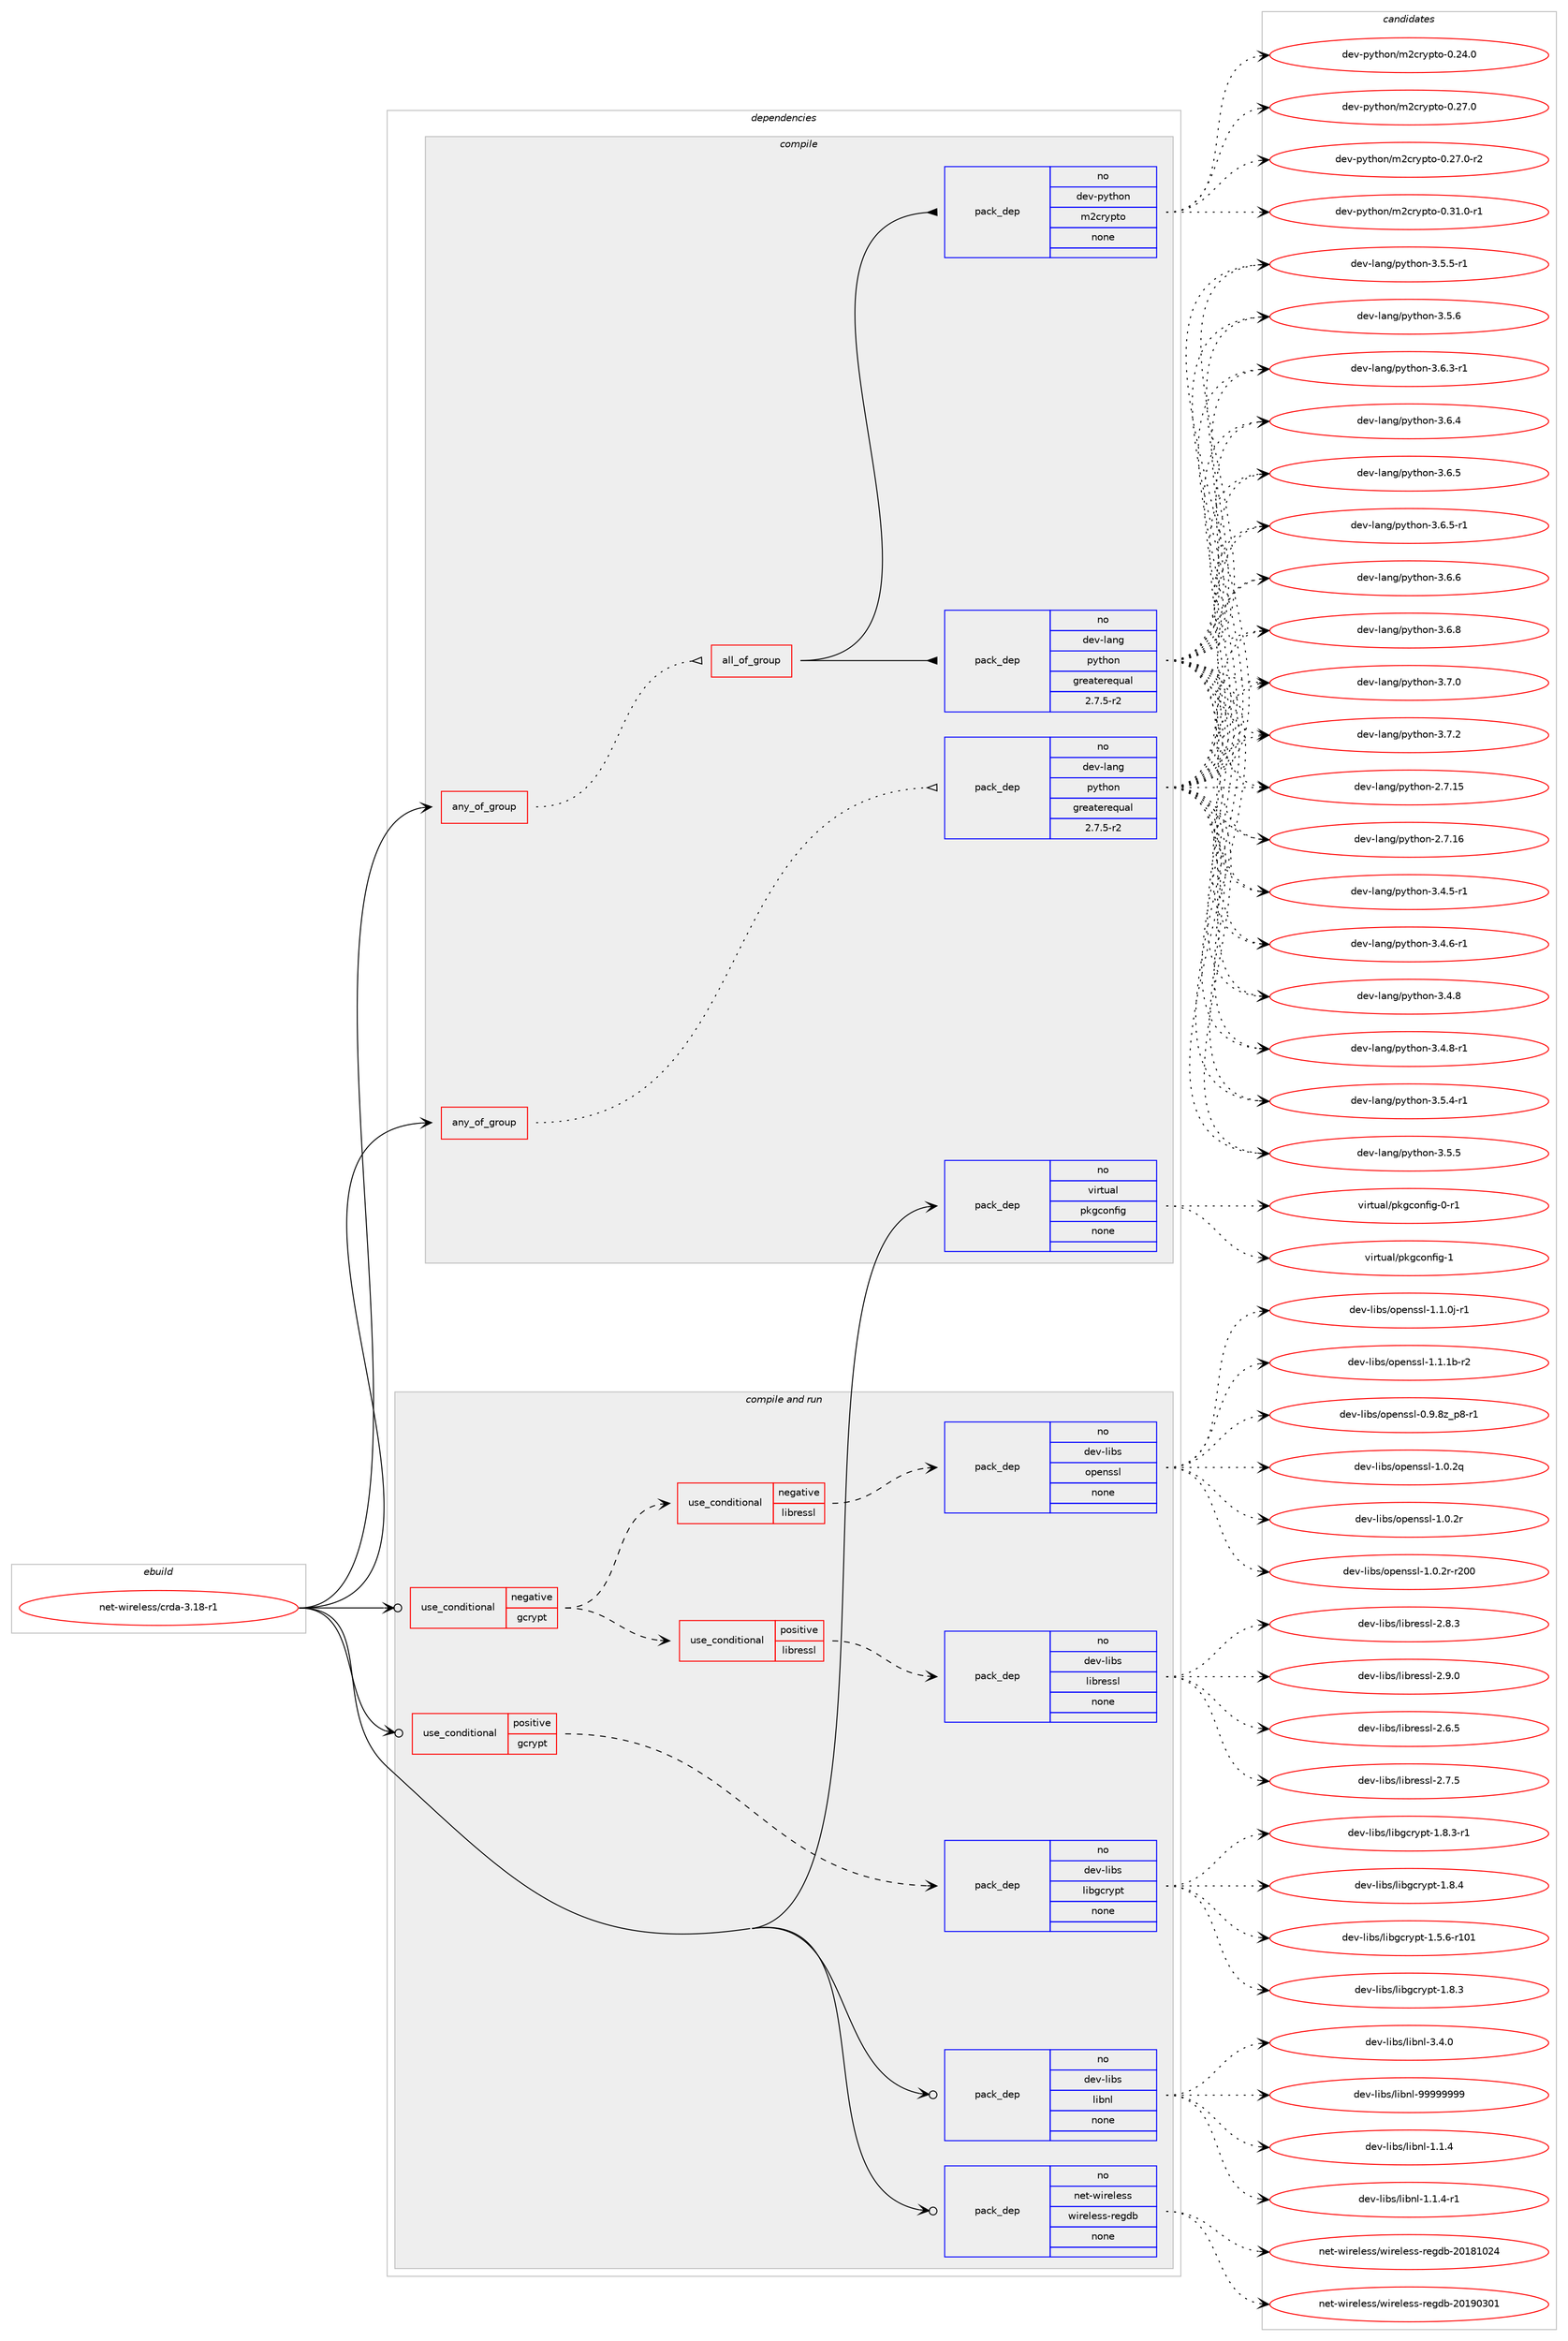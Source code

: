 digraph prolog {

# *************
# Graph options
# *************

newrank=true;
concentrate=true;
compound=true;
graph [rankdir=LR,fontname=Helvetica,fontsize=10,ranksep=1.5];#, ranksep=2.5, nodesep=0.2];
edge  [arrowhead=vee];
node  [fontname=Helvetica,fontsize=10];

# **********
# The ebuild
# **********

subgraph cluster_leftcol {
color=gray;
rank=same;
label=<<i>ebuild</i>>;
id [label="net-wireless/crda-3.18-r1", color=red, width=4, href="../net-wireless/crda-3.18-r1.svg"];
}

# ****************
# The dependencies
# ****************

subgraph cluster_midcol {
color=gray;
label=<<i>dependencies</i>>;
subgraph cluster_compile {
fillcolor="#eeeeee";
style=filled;
label=<<i>compile</i>>;
subgraph any26658 {
dependency1679946 [label=<<TABLE BORDER="0" CELLBORDER="1" CELLSPACING="0" CELLPADDING="4"><TR><TD CELLPADDING="10">any_of_group</TD></TR></TABLE>>, shape=none, color=red];subgraph all843 {
dependency1679947 [label=<<TABLE BORDER="0" CELLBORDER="1" CELLSPACING="0" CELLPADDING="4"><TR><TD CELLPADDING="10">all_of_group</TD></TR></TABLE>>, shape=none, color=red];subgraph pack1201267 {
dependency1679948 [label=<<TABLE BORDER="0" CELLBORDER="1" CELLSPACING="0" CELLPADDING="4" WIDTH="220"><TR><TD ROWSPAN="6" CELLPADDING="30">pack_dep</TD></TR><TR><TD WIDTH="110">no</TD></TR><TR><TD>dev-lang</TD></TR><TR><TD>python</TD></TR><TR><TD>greaterequal</TD></TR><TR><TD>2.7.5-r2</TD></TR></TABLE>>, shape=none, color=blue];
}
dependency1679947:e -> dependency1679948:w [weight=20,style="solid",arrowhead="inv"];
subgraph pack1201268 {
dependency1679949 [label=<<TABLE BORDER="0" CELLBORDER="1" CELLSPACING="0" CELLPADDING="4" WIDTH="220"><TR><TD ROWSPAN="6" CELLPADDING="30">pack_dep</TD></TR><TR><TD WIDTH="110">no</TD></TR><TR><TD>dev-python</TD></TR><TR><TD>m2crypto</TD></TR><TR><TD>none</TD></TR><TR><TD></TD></TR></TABLE>>, shape=none, color=blue];
}
dependency1679947:e -> dependency1679949:w [weight=20,style="solid",arrowhead="inv"];
}
dependency1679946:e -> dependency1679947:w [weight=20,style="dotted",arrowhead="oinv"];
}
id:e -> dependency1679946:w [weight=20,style="solid",arrowhead="vee"];
subgraph any26659 {
dependency1679950 [label=<<TABLE BORDER="0" CELLBORDER="1" CELLSPACING="0" CELLPADDING="4"><TR><TD CELLPADDING="10">any_of_group</TD></TR></TABLE>>, shape=none, color=red];subgraph pack1201269 {
dependency1679951 [label=<<TABLE BORDER="0" CELLBORDER="1" CELLSPACING="0" CELLPADDING="4" WIDTH="220"><TR><TD ROWSPAN="6" CELLPADDING="30">pack_dep</TD></TR><TR><TD WIDTH="110">no</TD></TR><TR><TD>dev-lang</TD></TR><TR><TD>python</TD></TR><TR><TD>greaterequal</TD></TR><TR><TD>2.7.5-r2</TD></TR></TABLE>>, shape=none, color=blue];
}
dependency1679950:e -> dependency1679951:w [weight=20,style="dotted",arrowhead="oinv"];
}
id:e -> dependency1679950:w [weight=20,style="solid",arrowhead="vee"];
subgraph pack1201270 {
dependency1679952 [label=<<TABLE BORDER="0" CELLBORDER="1" CELLSPACING="0" CELLPADDING="4" WIDTH="220"><TR><TD ROWSPAN="6" CELLPADDING="30">pack_dep</TD></TR><TR><TD WIDTH="110">no</TD></TR><TR><TD>virtual</TD></TR><TR><TD>pkgconfig</TD></TR><TR><TD>none</TD></TR><TR><TD></TD></TR></TABLE>>, shape=none, color=blue];
}
id:e -> dependency1679952:w [weight=20,style="solid",arrowhead="vee"];
}
subgraph cluster_compileandrun {
fillcolor="#eeeeee";
style=filled;
label=<<i>compile and run</i>>;
subgraph cond451181 {
dependency1679953 [label=<<TABLE BORDER="0" CELLBORDER="1" CELLSPACING="0" CELLPADDING="4"><TR><TD ROWSPAN="3" CELLPADDING="10">use_conditional</TD></TR><TR><TD>negative</TD></TR><TR><TD>gcrypt</TD></TR></TABLE>>, shape=none, color=red];
subgraph cond451182 {
dependency1679954 [label=<<TABLE BORDER="0" CELLBORDER="1" CELLSPACING="0" CELLPADDING="4"><TR><TD ROWSPAN="3" CELLPADDING="10">use_conditional</TD></TR><TR><TD>negative</TD></TR><TR><TD>libressl</TD></TR></TABLE>>, shape=none, color=red];
subgraph pack1201271 {
dependency1679955 [label=<<TABLE BORDER="0" CELLBORDER="1" CELLSPACING="0" CELLPADDING="4" WIDTH="220"><TR><TD ROWSPAN="6" CELLPADDING="30">pack_dep</TD></TR><TR><TD WIDTH="110">no</TD></TR><TR><TD>dev-libs</TD></TR><TR><TD>openssl</TD></TR><TR><TD>none</TD></TR><TR><TD></TD></TR></TABLE>>, shape=none, color=blue];
}
dependency1679954:e -> dependency1679955:w [weight=20,style="dashed",arrowhead="vee"];
}
dependency1679953:e -> dependency1679954:w [weight=20,style="dashed",arrowhead="vee"];
subgraph cond451183 {
dependency1679956 [label=<<TABLE BORDER="0" CELLBORDER="1" CELLSPACING="0" CELLPADDING="4"><TR><TD ROWSPAN="3" CELLPADDING="10">use_conditional</TD></TR><TR><TD>positive</TD></TR><TR><TD>libressl</TD></TR></TABLE>>, shape=none, color=red];
subgraph pack1201272 {
dependency1679957 [label=<<TABLE BORDER="0" CELLBORDER="1" CELLSPACING="0" CELLPADDING="4" WIDTH="220"><TR><TD ROWSPAN="6" CELLPADDING="30">pack_dep</TD></TR><TR><TD WIDTH="110">no</TD></TR><TR><TD>dev-libs</TD></TR><TR><TD>libressl</TD></TR><TR><TD>none</TD></TR><TR><TD></TD></TR></TABLE>>, shape=none, color=blue];
}
dependency1679956:e -> dependency1679957:w [weight=20,style="dashed",arrowhead="vee"];
}
dependency1679953:e -> dependency1679956:w [weight=20,style="dashed",arrowhead="vee"];
}
id:e -> dependency1679953:w [weight=20,style="solid",arrowhead="odotvee"];
subgraph cond451184 {
dependency1679958 [label=<<TABLE BORDER="0" CELLBORDER="1" CELLSPACING="0" CELLPADDING="4"><TR><TD ROWSPAN="3" CELLPADDING="10">use_conditional</TD></TR><TR><TD>positive</TD></TR><TR><TD>gcrypt</TD></TR></TABLE>>, shape=none, color=red];
subgraph pack1201273 {
dependency1679959 [label=<<TABLE BORDER="0" CELLBORDER="1" CELLSPACING="0" CELLPADDING="4" WIDTH="220"><TR><TD ROWSPAN="6" CELLPADDING="30">pack_dep</TD></TR><TR><TD WIDTH="110">no</TD></TR><TR><TD>dev-libs</TD></TR><TR><TD>libgcrypt</TD></TR><TR><TD>none</TD></TR><TR><TD></TD></TR></TABLE>>, shape=none, color=blue];
}
dependency1679958:e -> dependency1679959:w [weight=20,style="dashed",arrowhead="vee"];
}
id:e -> dependency1679958:w [weight=20,style="solid",arrowhead="odotvee"];
subgraph pack1201274 {
dependency1679960 [label=<<TABLE BORDER="0" CELLBORDER="1" CELLSPACING="0" CELLPADDING="4" WIDTH="220"><TR><TD ROWSPAN="6" CELLPADDING="30">pack_dep</TD></TR><TR><TD WIDTH="110">no</TD></TR><TR><TD>dev-libs</TD></TR><TR><TD>libnl</TD></TR><TR><TD>none</TD></TR><TR><TD></TD></TR></TABLE>>, shape=none, color=blue];
}
id:e -> dependency1679960:w [weight=20,style="solid",arrowhead="odotvee"];
subgraph pack1201275 {
dependency1679961 [label=<<TABLE BORDER="0" CELLBORDER="1" CELLSPACING="0" CELLPADDING="4" WIDTH="220"><TR><TD ROWSPAN="6" CELLPADDING="30">pack_dep</TD></TR><TR><TD WIDTH="110">no</TD></TR><TR><TD>net-wireless</TD></TR><TR><TD>wireless-regdb</TD></TR><TR><TD>none</TD></TR><TR><TD></TD></TR></TABLE>>, shape=none, color=blue];
}
id:e -> dependency1679961:w [weight=20,style="solid",arrowhead="odotvee"];
}
subgraph cluster_run {
fillcolor="#eeeeee";
style=filled;
label=<<i>run</i>>;
}
}

# **************
# The candidates
# **************

subgraph cluster_choices {
rank=same;
color=gray;
label=<<i>candidates</i>>;

subgraph choice1201267 {
color=black;
nodesep=1;
choice10010111845108971101034711212111610411111045504655464953 [label="dev-lang/python-2.7.15", color=red, width=4,href="../dev-lang/python-2.7.15.svg"];
choice10010111845108971101034711212111610411111045504655464954 [label="dev-lang/python-2.7.16", color=red, width=4,href="../dev-lang/python-2.7.16.svg"];
choice1001011184510897110103471121211161041111104551465246534511449 [label="dev-lang/python-3.4.5-r1", color=red, width=4,href="../dev-lang/python-3.4.5-r1.svg"];
choice1001011184510897110103471121211161041111104551465246544511449 [label="dev-lang/python-3.4.6-r1", color=red, width=4,href="../dev-lang/python-3.4.6-r1.svg"];
choice100101118451089711010347112121116104111110455146524656 [label="dev-lang/python-3.4.8", color=red, width=4,href="../dev-lang/python-3.4.8.svg"];
choice1001011184510897110103471121211161041111104551465246564511449 [label="dev-lang/python-3.4.8-r1", color=red, width=4,href="../dev-lang/python-3.4.8-r1.svg"];
choice1001011184510897110103471121211161041111104551465346524511449 [label="dev-lang/python-3.5.4-r1", color=red, width=4,href="../dev-lang/python-3.5.4-r1.svg"];
choice100101118451089711010347112121116104111110455146534653 [label="dev-lang/python-3.5.5", color=red, width=4,href="../dev-lang/python-3.5.5.svg"];
choice1001011184510897110103471121211161041111104551465346534511449 [label="dev-lang/python-3.5.5-r1", color=red, width=4,href="../dev-lang/python-3.5.5-r1.svg"];
choice100101118451089711010347112121116104111110455146534654 [label="dev-lang/python-3.5.6", color=red, width=4,href="../dev-lang/python-3.5.6.svg"];
choice1001011184510897110103471121211161041111104551465446514511449 [label="dev-lang/python-3.6.3-r1", color=red, width=4,href="../dev-lang/python-3.6.3-r1.svg"];
choice100101118451089711010347112121116104111110455146544652 [label="dev-lang/python-3.6.4", color=red, width=4,href="../dev-lang/python-3.6.4.svg"];
choice100101118451089711010347112121116104111110455146544653 [label="dev-lang/python-3.6.5", color=red, width=4,href="../dev-lang/python-3.6.5.svg"];
choice1001011184510897110103471121211161041111104551465446534511449 [label="dev-lang/python-3.6.5-r1", color=red, width=4,href="../dev-lang/python-3.6.5-r1.svg"];
choice100101118451089711010347112121116104111110455146544654 [label="dev-lang/python-3.6.6", color=red, width=4,href="../dev-lang/python-3.6.6.svg"];
choice100101118451089711010347112121116104111110455146544656 [label="dev-lang/python-3.6.8", color=red, width=4,href="../dev-lang/python-3.6.8.svg"];
choice100101118451089711010347112121116104111110455146554648 [label="dev-lang/python-3.7.0", color=red, width=4,href="../dev-lang/python-3.7.0.svg"];
choice100101118451089711010347112121116104111110455146554650 [label="dev-lang/python-3.7.2", color=red, width=4,href="../dev-lang/python-3.7.2.svg"];
dependency1679948:e -> choice10010111845108971101034711212111610411111045504655464953:w [style=dotted,weight="100"];
dependency1679948:e -> choice10010111845108971101034711212111610411111045504655464954:w [style=dotted,weight="100"];
dependency1679948:e -> choice1001011184510897110103471121211161041111104551465246534511449:w [style=dotted,weight="100"];
dependency1679948:e -> choice1001011184510897110103471121211161041111104551465246544511449:w [style=dotted,weight="100"];
dependency1679948:e -> choice100101118451089711010347112121116104111110455146524656:w [style=dotted,weight="100"];
dependency1679948:e -> choice1001011184510897110103471121211161041111104551465246564511449:w [style=dotted,weight="100"];
dependency1679948:e -> choice1001011184510897110103471121211161041111104551465346524511449:w [style=dotted,weight="100"];
dependency1679948:e -> choice100101118451089711010347112121116104111110455146534653:w [style=dotted,weight="100"];
dependency1679948:e -> choice1001011184510897110103471121211161041111104551465346534511449:w [style=dotted,weight="100"];
dependency1679948:e -> choice100101118451089711010347112121116104111110455146534654:w [style=dotted,weight="100"];
dependency1679948:e -> choice1001011184510897110103471121211161041111104551465446514511449:w [style=dotted,weight="100"];
dependency1679948:e -> choice100101118451089711010347112121116104111110455146544652:w [style=dotted,weight="100"];
dependency1679948:e -> choice100101118451089711010347112121116104111110455146544653:w [style=dotted,weight="100"];
dependency1679948:e -> choice1001011184510897110103471121211161041111104551465446534511449:w [style=dotted,weight="100"];
dependency1679948:e -> choice100101118451089711010347112121116104111110455146544654:w [style=dotted,weight="100"];
dependency1679948:e -> choice100101118451089711010347112121116104111110455146544656:w [style=dotted,weight="100"];
dependency1679948:e -> choice100101118451089711010347112121116104111110455146554648:w [style=dotted,weight="100"];
dependency1679948:e -> choice100101118451089711010347112121116104111110455146554650:w [style=dotted,weight="100"];
}
subgraph choice1201268 {
color=black;
nodesep=1;
choice1001011184511212111610411111047109509911412111211611145484650524648 [label="dev-python/m2crypto-0.24.0", color=red, width=4,href="../dev-python/m2crypto-0.24.0.svg"];
choice1001011184511212111610411111047109509911412111211611145484650554648 [label="dev-python/m2crypto-0.27.0", color=red, width=4,href="../dev-python/m2crypto-0.27.0.svg"];
choice10010111845112121116104111110471095099114121112116111454846505546484511450 [label="dev-python/m2crypto-0.27.0-r2", color=red, width=4,href="../dev-python/m2crypto-0.27.0-r2.svg"];
choice10010111845112121116104111110471095099114121112116111454846514946484511449 [label="dev-python/m2crypto-0.31.0-r1", color=red, width=4,href="../dev-python/m2crypto-0.31.0-r1.svg"];
dependency1679949:e -> choice1001011184511212111610411111047109509911412111211611145484650524648:w [style=dotted,weight="100"];
dependency1679949:e -> choice1001011184511212111610411111047109509911412111211611145484650554648:w [style=dotted,weight="100"];
dependency1679949:e -> choice10010111845112121116104111110471095099114121112116111454846505546484511450:w [style=dotted,weight="100"];
dependency1679949:e -> choice10010111845112121116104111110471095099114121112116111454846514946484511449:w [style=dotted,weight="100"];
}
subgraph choice1201269 {
color=black;
nodesep=1;
choice10010111845108971101034711212111610411111045504655464953 [label="dev-lang/python-2.7.15", color=red, width=4,href="../dev-lang/python-2.7.15.svg"];
choice10010111845108971101034711212111610411111045504655464954 [label="dev-lang/python-2.7.16", color=red, width=4,href="../dev-lang/python-2.7.16.svg"];
choice1001011184510897110103471121211161041111104551465246534511449 [label="dev-lang/python-3.4.5-r1", color=red, width=4,href="../dev-lang/python-3.4.5-r1.svg"];
choice1001011184510897110103471121211161041111104551465246544511449 [label="dev-lang/python-3.4.6-r1", color=red, width=4,href="../dev-lang/python-3.4.6-r1.svg"];
choice100101118451089711010347112121116104111110455146524656 [label="dev-lang/python-3.4.8", color=red, width=4,href="../dev-lang/python-3.4.8.svg"];
choice1001011184510897110103471121211161041111104551465246564511449 [label="dev-lang/python-3.4.8-r1", color=red, width=4,href="../dev-lang/python-3.4.8-r1.svg"];
choice1001011184510897110103471121211161041111104551465346524511449 [label="dev-lang/python-3.5.4-r1", color=red, width=4,href="../dev-lang/python-3.5.4-r1.svg"];
choice100101118451089711010347112121116104111110455146534653 [label="dev-lang/python-3.5.5", color=red, width=4,href="../dev-lang/python-3.5.5.svg"];
choice1001011184510897110103471121211161041111104551465346534511449 [label="dev-lang/python-3.5.5-r1", color=red, width=4,href="../dev-lang/python-3.5.5-r1.svg"];
choice100101118451089711010347112121116104111110455146534654 [label="dev-lang/python-3.5.6", color=red, width=4,href="../dev-lang/python-3.5.6.svg"];
choice1001011184510897110103471121211161041111104551465446514511449 [label="dev-lang/python-3.6.3-r1", color=red, width=4,href="../dev-lang/python-3.6.3-r1.svg"];
choice100101118451089711010347112121116104111110455146544652 [label="dev-lang/python-3.6.4", color=red, width=4,href="../dev-lang/python-3.6.4.svg"];
choice100101118451089711010347112121116104111110455146544653 [label="dev-lang/python-3.6.5", color=red, width=4,href="../dev-lang/python-3.6.5.svg"];
choice1001011184510897110103471121211161041111104551465446534511449 [label="dev-lang/python-3.6.5-r1", color=red, width=4,href="../dev-lang/python-3.6.5-r1.svg"];
choice100101118451089711010347112121116104111110455146544654 [label="dev-lang/python-3.6.6", color=red, width=4,href="../dev-lang/python-3.6.6.svg"];
choice100101118451089711010347112121116104111110455146544656 [label="dev-lang/python-3.6.8", color=red, width=4,href="../dev-lang/python-3.6.8.svg"];
choice100101118451089711010347112121116104111110455146554648 [label="dev-lang/python-3.7.0", color=red, width=4,href="../dev-lang/python-3.7.0.svg"];
choice100101118451089711010347112121116104111110455146554650 [label="dev-lang/python-3.7.2", color=red, width=4,href="../dev-lang/python-3.7.2.svg"];
dependency1679951:e -> choice10010111845108971101034711212111610411111045504655464953:w [style=dotted,weight="100"];
dependency1679951:e -> choice10010111845108971101034711212111610411111045504655464954:w [style=dotted,weight="100"];
dependency1679951:e -> choice1001011184510897110103471121211161041111104551465246534511449:w [style=dotted,weight="100"];
dependency1679951:e -> choice1001011184510897110103471121211161041111104551465246544511449:w [style=dotted,weight="100"];
dependency1679951:e -> choice100101118451089711010347112121116104111110455146524656:w [style=dotted,weight="100"];
dependency1679951:e -> choice1001011184510897110103471121211161041111104551465246564511449:w [style=dotted,weight="100"];
dependency1679951:e -> choice1001011184510897110103471121211161041111104551465346524511449:w [style=dotted,weight="100"];
dependency1679951:e -> choice100101118451089711010347112121116104111110455146534653:w [style=dotted,weight="100"];
dependency1679951:e -> choice1001011184510897110103471121211161041111104551465346534511449:w [style=dotted,weight="100"];
dependency1679951:e -> choice100101118451089711010347112121116104111110455146534654:w [style=dotted,weight="100"];
dependency1679951:e -> choice1001011184510897110103471121211161041111104551465446514511449:w [style=dotted,weight="100"];
dependency1679951:e -> choice100101118451089711010347112121116104111110455146544652:w [style=dotted,weight="100"];
dependency1679951:e -> choice100101118451089711010347112121116104111110455146544653:w [style=dotted,weight="100"];
dependency1679951:e -> choice1001011184510897110103471121211161041111104551465446534511449:w [style=dotted,weight="100"];
dependency1679951:e -> choice100101118451089711010347112121116104111110455146544654:w [style=dotted,weight="100"];
dependency1679951:e -> choice100101118451089711010347112121116104111110455146544656:w [style=dotted,weight="100"];
dependency1679951:e -> choice100101118451089711010347112121116104111110455146554648:w [style=dotted,weight="100"];
dependency1679951:e -> choice100101118451089711010347112121116104111110455146554650:w [style=dotted,weight="100"];
}
subgraph choice1201270 {
color=black;
nodesep=1;
choice11810511411611797108471121071039911111010210510345484511449 [label="virtual/pkgconfig-0-r1", color=red, width=4,href="../virtual/pkgconfig-0-r1.svg"];
choice1181051141161179710847112107103991111101021051034549 [label="virtual/pkgconfig-1", color=red, width=4,href="../virtual/pkgconfig-1.svg"];
dependency1679952:e -> choice11810511411611797108471121071039911111010210510345484511449:w [style=dotted,weight="100"];
dependency1679952:e -> choice1181051141161179710847112107103991111101021051034549:w [style=dotted,weight="100"];
}
subgraph choice1201271 {
color=black;
nodesep=1;
choice10010111845108105981154711111210111011511510845484657465612295112564511449 [label="dev-libs/openssl-0.9.8z_p8-r1", color=red, width=4,href="../dev-libs/openssl-0.9.8z_p8-r1.svg"];
choice100101118451081059811547111112101110115115108454946484650113 [label="dev-libs/openssl-1.0.2q", color=red, width=4,href="../dev-libs/openssl-1.0.2q.svg"];
choice100101118451081059811547111112101110115115108454946484650114 [label="dev-libs/openssl-1.0.2r", color=red, width=4,href="../dev-libs/openssl-1.0.2r.svg"];
choice10010111845108105981154711111210111011511510845494648465011445114504848 [label="dev-libs/openssl-1.0.2r-r200", color=red, width=4,href="../dev-libs/openssl-1.0.2r-r200.svg"];
choice1001011184510810598115471111121011101151151084549464946481064511449 [label="dev-libs/openssl-1.1.0j-r1", color=red, width=4,href="../dev-libs/openssl-1.1.0j-r1.svg"];
choice100101118451081059811547111112101110115115108454946494649984511450 [label="dev-libs/openssl-1.1.1b-r2", color=red, width=4,href="../dev-libs/openssl-1.1.1b-r2.svg"];
dependency1679955:e -> choice10010111845108105981154711111210111011511510845484657465612295112564511449:w [style=dotted,weight="100"];
dependency1679955:e -> choice100101118451081059811547111112101110115115108454946484650113:w [style=dotted,weight="100"];
dependency1679955:e -> choice100101118451081059811547111112101110115115108454946484650114:w [style=dotted,weight="100"];
dependency1679955:e -> choice10010111845108105981154711111210111011511510845494648465011445114504848:w [style=dotted,weight="100"];
dependency1679955:e -> choice1001011184510810598115471111121011101151151084549464946481064511449:w [style=dotted,weight="100"];
dependency1679955:e -> choice100101118451081059811547111112101110115115108454946494649984511450:w [style=dotted,weight="100"];
}
subgraph choice1201272 {
color=black;
nodesep=1;
choice10010111845108105981154710810598114101115115108455046544653 [label="dev-libs/libressl-2.6.5", color=red, width=4,href="../dev-libs/libressl-2.6.5.svg"];
choice10010111845108105981154710810598114101115115108455046554653 [label="dev-libs/libressl-2.7.5", color=red, width=4,href="../dev-libs/libressl-2.7.5.svg"];
choice10010111845108105981154710810598114101115115108455046564651 [label="dev-libs/libressl-2.8.3", color=red, width=4,href="../dev-libs/libressl-2.8.3.svg"];
choice10010111845108105981154710810598114101115115108455046574648 [label="dev-libs/libressl-2.9.0", color=red, width=4,href="../dev-libs/libressl-2.9.0.svg"];
dependency1679957:e -> choice10010111845108105981154710810598114101115115108455046544653:w [style=dotted,weight="100"];
dependency1679957:e -> choice10010111845108105981154710810598114101115115108455046554653:w [style=dotted,weight="100"];
dependency1679957:e -> choice10010111845108105981154710810598114101115115108455046564651:w [style=dotted,weight="100"];
dependency1679957:e -> choice10010111845108105981154710810598114101115115108455046574648:w [style=dotted,weight="100"];
}
subgraph choice1201273 {
color=black;
nodesep=1;
choice100101118451081059811547108105981039911412111211645494653465445114494849 [label="dev-libs/libgcrypt-1.5.6-r101", color=red, width=4,href="../dev-libs/libgcrypt-1.5.6-r101.svg"];
choice1001011184510810598115471081059810399114121112116454946564651 [label="dev-libs/libgcrypt-1.8.3", color=red, width=4,href="../dev-libs/libgcrypt-1.8.3.svg"];
choice10010111845108105981154710810598103991141211121164549465646514511449 [label="dev-libs/libgcrypt-1.8.3-r1", color=red, width=4,href="../dev-libs/libgcrypt-1.8.3-r1.svg"];
choice1001011184510810598115471081059810399114121112116454946564652 [label="dev-libs/libgcrypt-1.8.4", color=red, width=4,href="../dev-libs/libgcrypt-1.8.4.svg"];
dependency1679959:e -> choice100101118451081059811547108105981039911412111211645494653465445114494849:w [style=dotted,weight="100"];
dependency1679959:e -> choice1001011184510810598115471081059810399114121112116454946564651:w [style=dotted,weight="100"];
dependency1679959:e -> choice10010111845108105981154710810598103991141211121164549465646514511449:w [style=dotted,weight="100"];
dependency1679959:e -> choice1001011184510810598115471081059810399114121112116454946564652:w [style=dotted,weight="100"];
}
subgraph choice1201274 {
color=black;
nodesep=1;
choice10010111845108105981154710810598110108454946494652 [label="dev-libs/libnl-1.1.4", color=red, width=4,href="../dev-libs/libnl-1.1.4.svg"];
choice100101118451081059811547108105981101084549464946524511449 [label="dev-libs/libnl-1.1.4-r1", color=red, width=4,href="../dev-libs/libnl-1.1.4-r1.svg"];
choice10010111845108105981154710810598110108455146524648 [label="dev-libs/libnl-3.4.0", color=red, width=4,href="../dev-libs/libnl-3.4.0.svg"];
choice10010111845108105981154710810598110108455757575757575757 [label="dev-libs/libnl-99999999", color=red, width=4,href="../dev-libs/libnl-99999999.svg"];
dependency1679960:e -> choice10010111845108105981154710810598110108454946494652:w [style=dotted,weight="100"];
dependency1679960:e -> choice100101118451081059811547108105981101084549464946524511449:w [style=dotted,weight="100"];
dependency1679960:e -> choice10010111845108105981154710810598110108455146524648:w [style=dotted,weight="100"];
dependency1679960:e -> choice10010111845108105981154710810598110108455757575757575757:w [style=dotted,weight="100"];
}
subgraph choice1201275 {
color=black;
nodesep=1;
choice11010111645119105114101108101115115471191051141011081011151154511410110310098455048495649485052 [label="net-wireless/wireless-regdb-20181024", color=red, width=4,href="../net-wireless/wireless-regdb-20181024.svg"];
choice11010111645119105114101108101115115471191051141011081011151154511410110310098455048495748514849 [label="net-wireless/wireless-regdb-20190301", color=red, width=4,href="../net-wireless/wireless-regdb-20190301.svg"];
dependency1679961:e -> choice11010111645119105114101108101115115471191051141011081011151154511410110310098455048495649485052:w [style=dotted,weight="100"];
dependency1679961:e -> choice11010111645119105114101108101115115471191051141011081011151154511410110310098455048495748514849:w [style=dotted,weight="100"];
}
}

}
